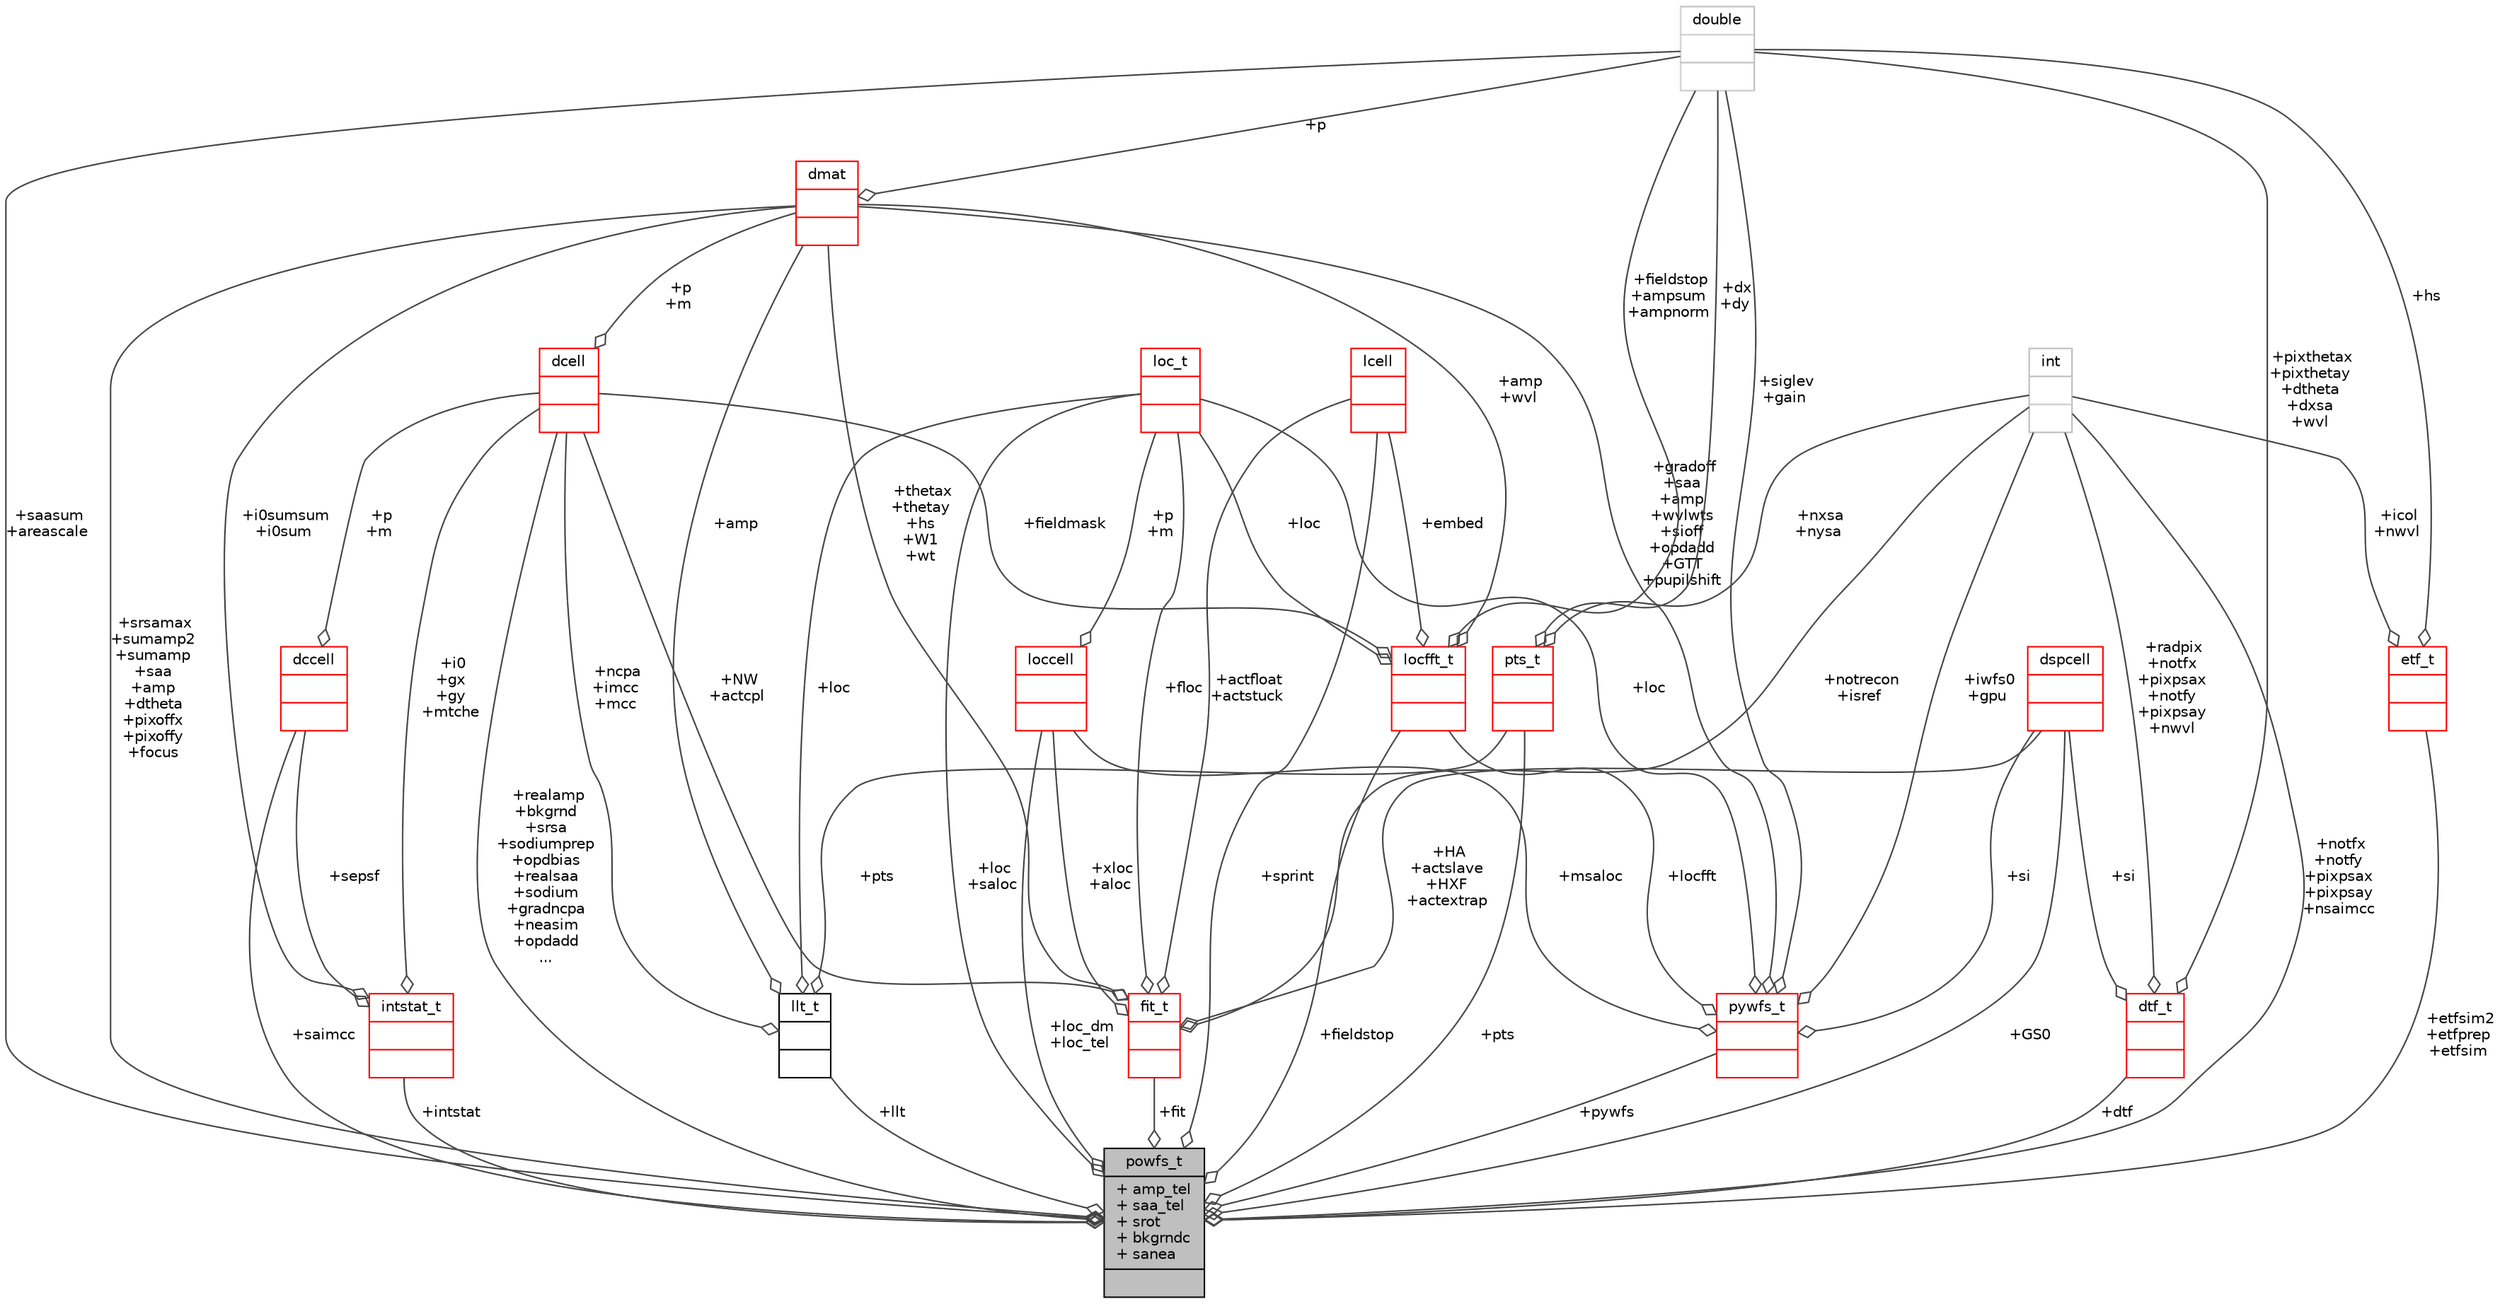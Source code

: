 digraph "powfs_t"
{
 // INTERACTIVE_SVG=YES
  bgcolor="transparent";
  edge [fontname="Helvetica",fontsize="10",labelfontname="Helvetica",labelfontsize="10"];
  node [fontname="Helvetica",fontsize="10",shape=record];
  Node69 [label="{powfs_t\n|+ amp_tel\l+ saa_tel\l+ srot\l+ bkgrndc\l+ sanea\l|}",height=0.2,width=0.4,color="black", fillcolor="grey75", style="filled", fontcolor="black"];
  Node70 -> Node69 [color="grey25",fontsize="10",style="solid",label=" +realamp\n+bkgrnd\n+srsa\n+sodiumprep\n+opdbias\n+realsaa\n+sodium\n+gradncpa\n+neasim\n+opdadd\n..." ,arrowhead="odiamond",fontname="Helvetica"];
  Node70 [label="{dcell\n||}",height=0.2,width=0.4,color="red",URL="$type_8h.html#structdcell"];
  Node78 -> Node70 [color="grey25",fontsize="10",style="solid",label=" +p\n+m" ,arrowhead="odiamond",fontname="Helvetica"];
  Node78 [label="{dmat\n||}",height=0.2,width=0.4,color="red",URL="$type_8h.html#structdmat"];
  Node81 -> Node78 [color="grey25",fontsize="10",style="solid",label=" +p" ,arrowhead="odiamond",fontname="Helvetica"];
  Node81 [label="{double\n||}",height=0.2,width=0.4,color="grey75"];
  Node84 -> Node69 [color="grey25",fontsize="10",style="solid",label=" +loc_dm\n+loc_tel" ,arrowhead="odiamond",fontname="Helvetica"];
  Node84 [label="{loccell\n||}",height=0.2,width=0.4,color="red",URL="$type_8h.html#structloccell"];
  Node86 -> Node84 [color="grey25",fontsize="10",style="solid",label=" +p\n+m" ,arrowhead="odiamond",fontname="Helvetica"];
  Node86 [label="{loc_t\n||}",height=0.2,width=0.4,color="red",URL="$type_8h.html#structloc__t"];
  Node89 -> Node69 [color="grey25",fontsize="10",style="solid",label=" +GS0" ,arrowhead="odiamond",fontname="Helvetica"];
  Node89 [label="{dspcell\n||}",height=0.2,width=0.4,color="red",URL="$type_8h.html#structdspcell"];
  Node91 -> Node69 [color="grey25",fontsize="10",style="solid",label=" +saimcc" ,arrowhead="odiamond",fontname="Helvetica"];
  Node91 [label="{dccell\n||}",height=0.2,width=0.4,color="red",URL="$type_8h.html#structdccell"];
  Node70 -> Node91 [color="grey25",fontsize="10",style="solid",label=" +p\n+m" ,arrowhead="odiamond",fontname="Helvetica"];
  Node92 -> Node69 [color="grey25",fontsize="10",style="solid",label=" +llt" ,arrowhead="odiamond",fontname="Helvetica"];
  Node92 [label="{llt_t\n||}",height=0.2,width=0.4,color="black",URL="$maos_2types_8h.html#structllt__t"];
  Node70 -> Node92 [color="grey25",fontsize="10",style="solid",label=" +ncpa\n+imcc\n+mcc" ,arrowhead="odiamond",fontname="Helvetica"];
  Node78 -> Node92 [color="grey25",fontsize="10",style="solid",label=" +amp" ,arrowhead="odiamond",fontname="Helvetica"];
  Node93 -> Node92 [color="grey25",fontsize="10",style="solid",label=" +pts" ,arrowhead="odiamond",fontname="Helvetica"];
  Node93 [label="{pts_t\n||}",height=0.2,width=0.4,color="red",URL="$type_8h.html#structpts__t"];
  Node81 -> Node93 [color="grey25",fontsize="10",style="solid",label=" +dx\n+dy" ,arrowhead="odiamond",fontname="Helvetica"];
  Node73 -> Node93 [color="grey25",fontsize="10",style="solid",label=" +nxsa\n+nysa" ,arrowhead="odiamond",fontname="Helvetica"];
  Node73 [label="{int\n||}",height=0.2,width=0.4,color="grey75"];
  Node86 -> Node92 [color="grey25",fontsize="10",style="solid",label=" +loc" ,arrowhead="odiamond",fontname="Helvetica"];
  Node81 -> Node69 [color="grey25",fontsize="10",style="solid",label=" +saasum\n+areascale" ,arrowhead="odiamond",fontname="Helvetica"];
  Node95 -> Node69 [color="grey25",fontsize="10",style="solid",label=" +pywfs" ,arrowhead="odiamond",fontname="Helvetica"];
  Node95 [label="{pywfs_t\n||}",height=0.2,width=0.4,color="red",URL="$pywfs_8h.html#structpywfs__t"];
  Node84 -> Node95 [color="grey25",fontsize="10",style="solid",label=" +msaloc" ,arrowhead="odiamond",fontname="Helvetica"];
  Node89 -> Node95 [color="grey25",fontsize="10",style="solid",label=" +si" ,arrowhead="odiamond",fontname="Helvetica"];
  Node81 -> Node95 [color="grey25",fontsize="10",style="solid",label=" +siglev\n+gain" ,arrowhead="odiamond",fontname="Helvetica"];
  Node97 -> Node95 [color="grey25",fontsize="10",style="solid",label=" +locfft" ,arrowhead="odiamond",fontname="Helvetica"];
  Node97 [label="{locfft_t\n||}",height=0.2,width=0.4,color="red",URL="$locfft_8h.html#structlocfft__t"];
  Node70 -> Node97 [color="grey25",fontsize="10",style="solid",label=" +fieldmask" ,arrowhead="odiamond",fontname="Helvetica"];
  Node81 -> Node97 [color="grey25",fontsize="10",style="solid",label=" +fieldstop\n+ampsum\n+ampnorm" ,arrowhead="odiamond",fontname="Helvetica"];
  Node99 -> Node97 [color="grey25",fontsize="10",style="solid",label=" +embed" ,arrowhead="odiamond",fontname="Helvetica"];
  Node99 [label="{lcell\n||}",height=0.2,width=0.4,color="red",URL="$type_8h.html#structlcell"];
  Node78 -> Node97 [color="grey25",fontsize="10",style="solid",label=" +amp\n+wvl" ,arrowhead="odiamond",fontname="Helvetica"];
  Node86 -> Node97 [color="grey25",fontsize="10",style="solid",label=" +loc" ,arrowhead="odiamond",fontname="Helvetica"];
  Node73 -> Node95 [color="grey25",fontsize="10",style="solid",label=" +iwfs0\n+gpu" ,arrowhead="odiamond",fontname="Helvetica"];
  Node78 -> Node95 [color="grey25",fontsize="10",style="solid",label=" +gradoff\n+saa\n+amp\n+wvlwts\n+sioff\n+opdadd\n+GTT\n+pupilshift" ,arrowhead="odiamond",fontname="Helvetica"];
  Node86 -> Node95 [color="grey25",fontsize="10",style="solid",label=" +loc" ,arrowhead="odiamond",fontname="Helvetica"];
  Node103 -> Node69 [color="grey25",fontsize="10",style="solid",label=" +dtf" ,arrowhead="odiamond",fontname="Helvetica"];
  Node103 [label="{dtf_t\n||}",height=0.2,width=0.4,color="red",URL="$mkdtf_8h.html#structdtf__t"];
  Node89 -> Node103 [color="grey25",fontsize="10",style="solid",label=" +si" ,arrowhead="odiamond",fontname="Helvetica"];
  Node81 -> Node103 [color="grey25",fontsize="10",style="solid",label=" +pixthetax\n+pixthetay\n+dtheta\n+dxsa\n+wvl" ,arrowhead="odiamond",fontname="Helvetica"];
  Node73 -> Node103 [color="grey25",fontsize="10",style="solid",label=" +radpix\n+notfx\n+pixpsax\n+notfy\n+pixpsay\n+nwvl" ,arrowhead="odiamond",fontname="Helvetica"];
  Node104 -> Node69 [color="grey25",fontsize="10",style="solid",label=" +etfsim2\n+etfprep\n+etfsim" ,arrowhead="odiamond",fontname="Helvetica"];
  Node104 [label="{etf_t\n||}",height=0.2,width=0.4,color="red",URL="$mkdtf_8h.html#structetf__t"];
  Node81 -> Node104 [color="grey25",fontsize="10",style="solid",label=" +hs" ,arrowhead="odiamond",fontname="Helvetica"];
  Node73 -> Node104 [color="grey25",fontsize="10",style="solid",label=" +icol\n+nwvl" ,arrowhead="odiamond",fontname="Helvetica"];
  Node105 -> Node69 [color="grey25",fontsize="10",style="solid",label=" +intstat" ,arrowhead="odiamond",fontname="Helvetica"];
  Node105 [label="{intstat_t\n||}",height=0.2,width=0.4,color="red",URL="$maos_2types_8h.html#structintstat__t"];
  Node70 -> Node105 [color="grey25",fontsize="10",style="solid",label=" +i0\n+gx\n+gy\n+mtche" ,arrowhead="odiamond",fontname="Helvetica"];
  Node91 -> Node105 [color="grey25",fontsize="10",style="solid",label=" +sepsf" ,arrowhead="odiamond",fontname="Helvetica"];
  Node78 -> Node105 [color="grey25",fontsize="10",style="solid",label=" +i0sumsum\n+i0sum" ,arrowhead="odiamond",fontname="Helvetica"];
  Node99 -> Node69 [color="grey25",fontsize="10",style="solid",label=" +sprint" ,arrowhead="odiamond",fontname="Helvetica"];
  Node97 -> Node69 [color="grey25",fontsize="10",style="solid",label=" +fieldstop" ,arrowhead="odiamond",fontname="Helvetica"];
  Node73 -> Node69 [color="grey25",fontsize="10",style="solid",label=" +notfx\n+notfy\n+pixpsax\n+pixpsay\n+nsaimcc" ,arrowhead="odiamond",fontname="Helvetica"];
  Node78 -> Node69 [color="grey25",fontsize="10",style="solid",label=" +srsamax\n+sumamp2\n+sumamp\n+saa\n+amp\n+dtheta\n+pixoffx\n+pixoffy\n+focus" ,arrowhead="odiamond",fontname="Helvetica"];
  Node93 -> Node69 [color="grey25",fontsize="10",style="solid",label=" +pts" ,arrowhead="odiamond",fontname="Helvetica"];
  Node107 -> Node69 [color="grey25",fontsize="10",style="solid",label=" +fit" ,arrowhead="odiamond",fontname="Helvetica"];
  Node107 [label="{fit_t\n||}",height=0.2,width=0.4,color="red",URL="$maos_2types_8h.html#structfit__t"];
  Node70 -> Node107 [color="grey25",fontsize="10",style="solid",label=" +NW\n+actcpl" ,arrowhead="odiamond",fontname="Helvetica"];
  Node84 -> Node107 [color="grey25",fontsize="10",style="solid",label=" +xloc\n+aloc" ,arrowhead="odiamond",fontname="Helvetica"];
  Node89 -> Node107 [color="grey25",fontsize="10",style="solid",label=" +HA\n+actslave\n+HXF\n+actextrap" ,arrowhead="odiamond",fontname="Helvetica"];
  Node99 -> Node107 [color="grey25",fontsize="10",style="solid",label=" +actfloat\n+actstuck" ,arrowhead="odiamond",fontname="Helvetica"];
  Node73 -> Node107 [color="grey25",fontsize="10",style="solid",label=" +notrecon\n+isref" ,arrowhead="odiamond",fontname="Helvetica"];
  Node78 -> Node107 [color="grey25",fontsize="10",style="solid",label=" +thetax\n+thetay\n+hs\n+W1\n+wt" ,arrowhead="odiamond",fontname="Helvetica"];
  Node86 -> Node107 [color="grey25",fontsize="10",style="solid",label=" +floc" ,arrowhead="odiamond",fontname="Helvetica"];
  Node86 -> Node69 [color="grey25",fontsize="10",style="solid",label=" +loc\n+saloc" ,arrowhead="odiamond",fontname="Helvetica"];
}
